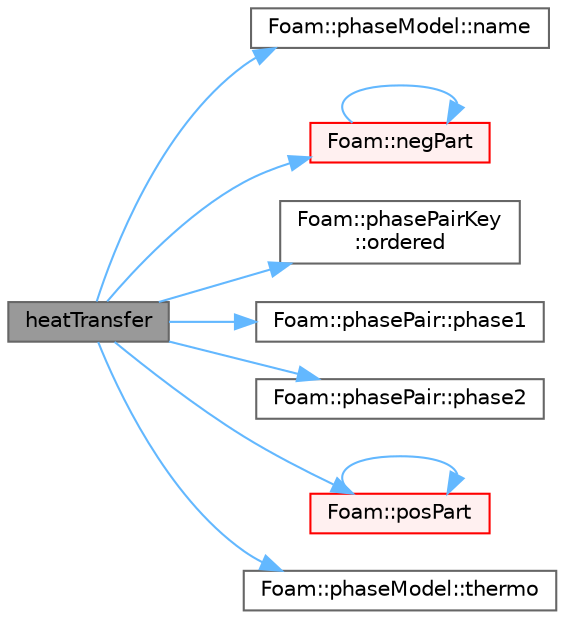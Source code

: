 digraph "heatTransfer"
{
 // LATEX_PDF_SIZE
  bgcolor="transparent";
  edge [fontname=Helvetica,fontsize=10,labelfontname=Helvetica,labelfontsize=10];
  node [fontname=Helvetica,fontsize=10,shape=box,height=0.2,width=0.4];
  rankdir="LR";
  Node1 [id="Node000001",label="heatTransfer",height=0.2,width=0.4,color="gray40", fillcolor="grey60", style="filled", fontcolor="black",tooltip=" "];
  Node1 -> Node2 [id="edge1_Node000001_Node000002",color="steelblue1",style="solid",tooltip=" "];
  Node2 [id="Node000002",label="Foam::phaseModel::name",height=0.2,width=0.4,color="grey40", fillcolor="white", style="filled",URL="$classFoam_1_1phaseModel.html#ade4113569ef0db70665fded275a5e38e",tooltip=" "];
  Node1 -> Node3 [id="edge2_Node000001_Node000003",color="steelblue1",style="solid",tooltip=" "];
  Node3 [id="Node000003",label="Foam::negPart",height=0.2,width=0.4,color="red", fillcolor="#FFF0F0", style="filled",URL="$namespaceFoam.html#a7eb48153d967d618826a27dd19d4a0de",tooltip=" "];
  Node3 -> Node3 [id="edge3_Node000003_Node000003",color="steelblue1",style="solid",tooltip=" "];
  Node1 -> Node5 [id="edge4_Node000001_Node000005",color="steelblue1",style="solid",tooltip=" "];
  Node5 [id="Node000005",label="Foam::phasePairKey\l::ordered",height=0.2,width=0.4,color="grey40", fillcolor="white", style="filled",URL="$classFoam_1_1phasePairKey.html#a3b624fcb10f491b0c3f930ce2a01e4f8",tooltip=" "];
  Node1 -> Node6 [id="edge5_Node000001_Node000006",color="steelblue1",style="solid",tooltip=" "];
  Node6 [id="Node000006",label="Foam::phasePair::phase1",height=0.2,width=0.4,color="grey40", fillcolor="white", style="filled",URL="$classFoam_1_1phasePair.html#aeb4e04c889563b7c9e388cee105e9b42",tooltip=" "];
  Node1 -> Node7 [id="edge6_Node000001_Node000007",color="steelblue1",style="solid",tooltip=" "];
  Node7 [id="Node000007",label="Foam::phasePair::phase2",height=0.2,width=0.4,color="grey40", fillcolor="white", style="filled",URL="$classFoam_1_1phasePair.html#aeb856b611bb2f740db6b08a2c1ac004e",tooltip=" "];
  Node1 -> Node8 [id="edge7_Node000001_Node000008",color="steelblue1",style="solid",tooltip=" "];
  Node8 [id="Node000008",label="Foam::posPart",height=0.2,width=0.4,color="red", fillcolor="#FFF0F0", style="filled",URL="$namespaceFoam.html#aec8f030747cb95b213dcfbfc30a43abb",tooltip=" "];
  Node8 -> Node8 [id="edge8_Node000008_Node000008",color="steelblue1",style="solid",tooltip=" "];
  Node1 -> Node10 [id="edge9_Node000001_Node000010",color="steelblue1",style="solid",tooltip=" "];
  Node10 [id="Node000010",label="Foam::phaseModel::thermo",height=0.2,width=0.4,color="grey40", fillcolor="white", style="filled",URL="$classFoam_1_1phaseModel.html#aeb445abf55b3e43c03900a59b58c7978",tooltip=" "];
}
